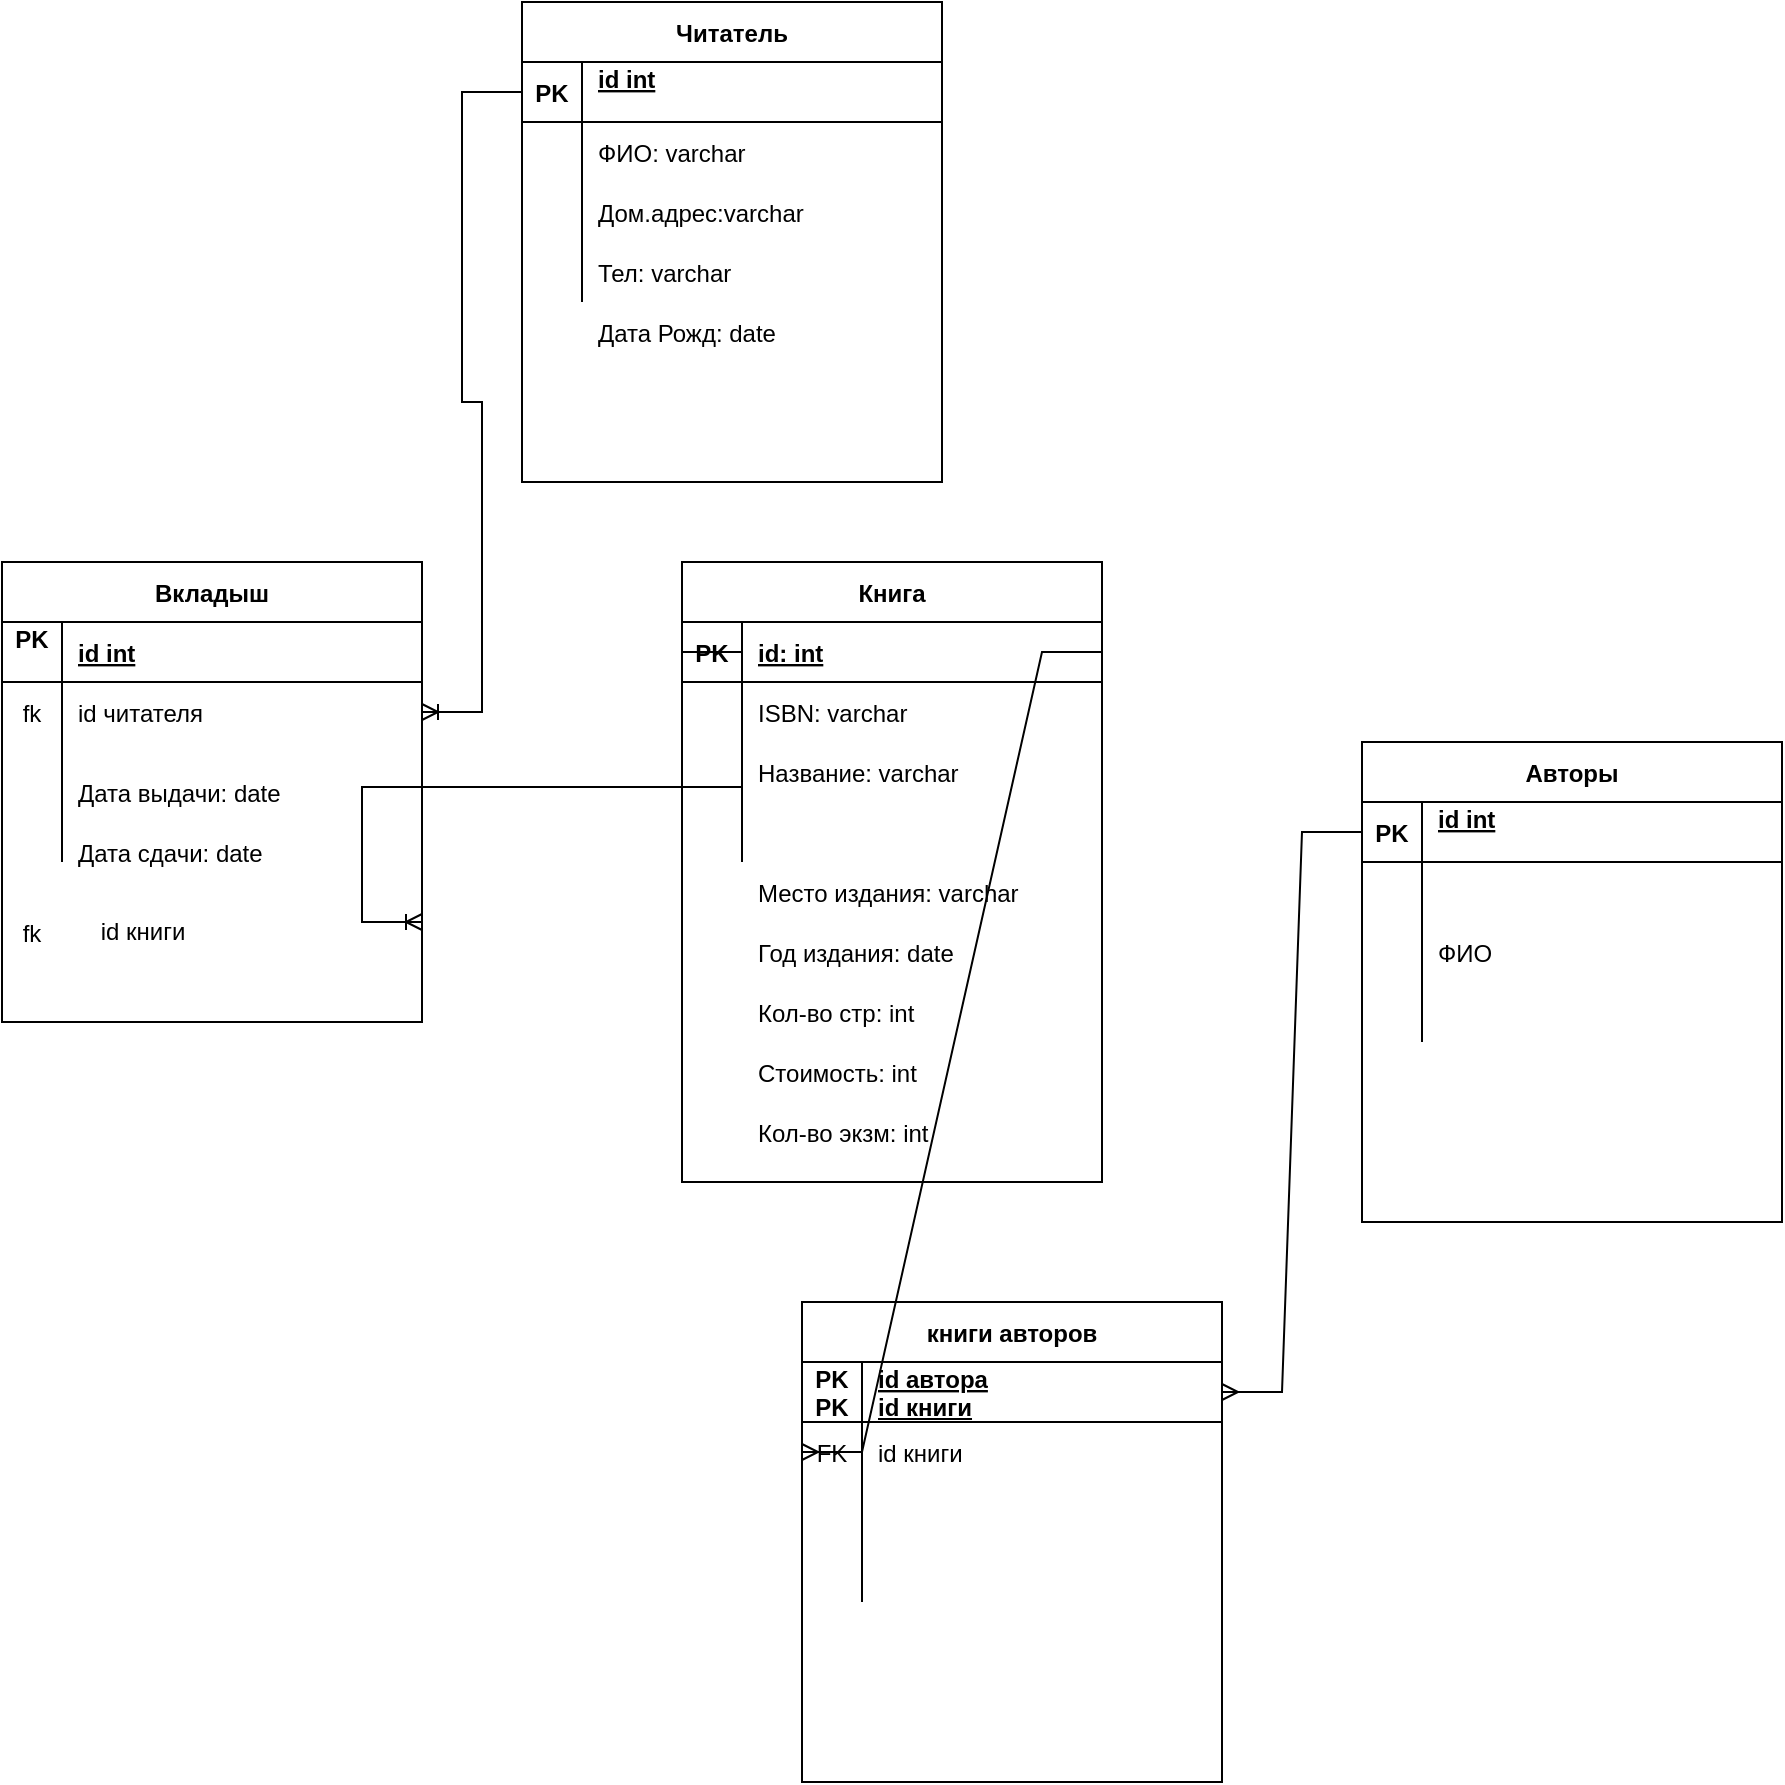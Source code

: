 <mxfile version="17.4.5" type="device"><diagram id="1EvcG0rlY7mXOaj0_oLK" name="Page-1"><mxGraphModel dx="1056" dy="125" grid="1" gridSize="10" guides="1" tooltips="1" connect="1" arrows="1" fold="1" page="1" pageScale="1" pageWidth="827" pageHeight="1169" math="0" shadow="0"><root><mxCell id="0"/><mxCell id="1" parent="0"/><mxCell id="jL-hVgekaa3J0rLKVDty-2" value="Читатель" style="shape=table;startSize=30;container=1;collapsible=1;childLayout=tableLayout;fixedRows=1;rowLines=0;fontStyle=1;align=center;resizeLast=1;" vertex="1" parent="1"><mxGeometry x="140" y="20" width="210" height="240" as="geometry"/></mxCell><mxCell id="jL-hVgekaa3J0rLKVDty-3" value="" style="shape=tableRow;horizontal=0;startSize=0;swimlaneHead=0;swimlaneBody=0;fillColor=none;collapsible=0;dropTarget=0;points=[[0,0.5],[1,0.5]];portConstraint=eastwest;top=0;left=0;right=0;bottom=1;" vertex="1" parent="jL-hVgekaa3J0rLKVDty-2"><mxGeometry y="30" width="210" height="30" as="geometry"/></mxCell><mxCell id="jL-hVgekaa3J0rLKVDty-4" value="PK" style="shape=partialRectangle;connectable=0;fillColor=none;top=0;left=0;bottom=0;right=0;fontStyle=1;overflow=hidden;" vertex="1" parent="jL-hVgekaa3J0rLKVDty-3"><mxGeometry width="30" height="30" as="geometry"><mxRectangle width="30" height="30" as="alternateBounds"/></mxGeometry></mxCell><mxCell id="jL-hVgekaa3J0rLKVDty-5" value="id int&#10;" style="shape=partialRectangle;connectable=0;fillColor=none;top=0;left=0;bottom=0;right=0;align=left;spacingLeft=6;fontStyle=5;overflow=hidden;" vertex="1" parent="jL-hVgekaa3J0rLKVDty-3"><mxGeometry x="30" width="180" height="30" as="geometry"><mxRectangle width="180" height="30" as="alternateBounds"/></mxGeometry></mxCell><mxCell id="jL-hVgekaa3J0rLKVDty-6" value="" style="shape=tableRow;horizontal=0;startSize=0;swimlaneHead=0;swimlaneBody=0;fillColor=none;collapsible=0;dropTarget=0;points=[[0,0.5],[1,0.5]];portConstraint=eastwest;top=0;left=0;right=0;bottom=0;" vertex="1" parent="jL-hVgekaa3J0rLKVDty-2"><mxGeometry y="60" width="210" height="30" as="geometry"/></mxCell><mxCell id="jL-hVgekaa3J0rLKVDty-7" value="" style="shape=partialRectangle;connectable=0;fillColor=none;top=0;left=0;bottom=0;right=0;editable=1;overflow=hidden;" vertex="1" parent="jL-hVgekaa3J0rLKVDty-6"><mxGeometry width="30" height="30" as="geometry"><mxRectangle width="30" height="30" as="alternateBounds"/></mxGeometry></mxCell><mxCell id="jL-hVgekaa3J0rLKVDty-8" value="ФИО: varchar" style="shape=partialRectangle;connectable=0;fillColor=none;top=0;left=0;bottom=0;right=0;align=left;spacingLeft=6;overflow=hidden;" vertex="1" parent="jL-hVgekaa3J0rLKVDty-6"><mxGeometry x="30" width="180" height="30" as="geometry"><mxRectangle width="180" height="30" as="alternateBounds"/></mxGeometry></mxCell><mxCell id="jL-hVgekaa3J0rLKVDty-9" value="" style="shape=tableRow;horizontal=0;startSize=0;swimlaneHead=0;swimlaneBody=0;fillColor=none;collapsible=0;dropTarget=0;points=[[0,0.5],[1,0.5]];portConstraint=eastwest;top=0;left=0;right=0;bottom=0;" vertex="1" parent="jL-hVgekaa3J0rLKVDty-2"><mxGeometry y="90" width="210" height="30" as="geometry"/></mxCell><mxCell id="jL-hVgekaa3J0rLKVDty-10" value="" style="shape=partialRectangle;connectable=0;fillColor=none;top=0;left=0;bottom=0;right=0;editable=1;overflow=hidden;" vertex="1" parent="jL-hVgekaa3J0rLKVDty-9"><mxGeometry width="30" height="30" as="geometry"><mxRectangle width="30" height="30" as="alternateBounds"/></mxGeometry></mxCell><mxCell id="jL-hVgekaa3J0rLKVDty-11" value="Дом.адрес:varchar" style="shape=partialRectangle;connectable=0;fillColor=none;top=0;left=0;bottom=0;right=0;align=left;spacingLeft=6;overflow=hidden;" vertex="1" parent="jL-hVgekaa3J0rLKVDty-9"><mxGeometry x="30" width="180" height="30" as="geometry"><mxRectangle width="180" height="30" as="alternateBounds"/></mxGeometry></mxCell><mxCell id="jL-hVgekaa3J0rLKVDty-12" value="" style="shape=tableRow;horizontal=0;startSize=0;swimlaneHead=0;swimlaneBody=0;fillColor=none;collapsible=0;dropTarget=0;points=[[0,0.5],[1,0.5]];portConstraint=eastwest;top=0;left=0;right=0;bottom=0;" vertex="1" parent="jL-hVgekaa3J0rLKVDty-2"><mxGeometry y="120" width="210" height="30" as="geometry"/></mxCell><mxCell id="jL-hVgekaa3J0rLKVDty-13" value="" style="shape=partialRectangle;connectable=0;fillColor=none;top=0;left=0;bottom=0;right=0;editable=1;overflow=hidden;" vertex="1" parent="jL-hVgekaa3J0rLKVDty-12"><mxGeometry width="30" height="30" as="geometry"><mxRectangle width="30" height="30" as="alternateBounds"/></mxGeometry></mxCell><mxCell id="jL-hVgekaa3J0rLKVDty-14" value="Тел: varchar" style="shape=partialRectangle;connectable=0;fillColor=none;top=0;left=0;bottom=0;right=0;align=left;spacingLeft=6;overflow=hidden;" vertex="1" parent="jL-hVgekaa3J0rLKVDty-12"><mxGeometry x="30" width="180" height="30" as="geometry"><mxRectangle width="180" height="30" as="alternateBounds"/></mxGeometry></mxCell><mxCell id="jL-hVgekaa3J0rLKVDty-15" value="Книга" style="shape=table;startSize=30;container=1;collapsible=1;childLayout=tableLayout;fixedRows=1;rowLines=0;fontStyle=1;align=center;resizeLast=1;" vertex="1" parent="1"><mxGeometry x="220" y="300" width="210" height="310" as="geometry"/></mxCell><mxCell id="jL-hVgekaa3J0rLKVDty-16" value="" style="shape=tableRow;horizontal=0;startSize=0;swimlaneHead=0;swimlaneBody=0;fillColor=none;collapsible=0;dropTarget=0;points=[[0,0.5],[1,0.5]];portConstraint=eastwest;top=0;left=0;right=0;bottom=1;" vertex="1" parent="jL-hVgekaa3J0rLKVDty-15"><mxGeometry y="30" width="210" height="30" as="geometry"/></mxCell><mxCell id="jL-hVgekaa3J0rLKVDty-17" value="PK" style="shape=partialRectangle;connectable=0;fillColor=none;top=0;left=0;bottom=0;right=0;fontStyle=1;overflow=hidden;" vertex="1" parent="jL-hVgekaa3J0rLKVDty-16"><mxGeometry width="30" height="30" as="geometry"><mxRectangle width="30" height="30" as="alternateBounds"/></mxGeometry></mxCell><mxCell id="jL-hVgekaa3J0rLKVDty-18" value="id: int" style="shape=partialRectangle;connectable=0;fillColor=none;top=0;left=0;bottom=0;right=0;align=left;spacingLeft=6;fontStyle=5;overflow=hidden;" vertex="1" parent="jL-hVgekaa3J0rLKVDty-16"><mxGeometry x="30" width="180" height="30" as="geometry"><mxRectangle width="180" height="30" as="alternateBounds"/></mxGeometry></mxCell><mxCell id="jL-hVgekaa3J0rLKVDty-19" value="" style="shape=tableRow;horizontal=0;startSize=0;swimlaneHead=0;swimlaneBody=0;fillColor=none;collapsible=0;dropTarget=0;points=[[0,0.5],[1,0.5]];portConstraint=eastwest;top=0;left=0;right=0;bottom=0;" vertex="1" parent="jL-hVgekaa3J0rLKVDty-15"><mxGeometry y="60" width="210" height="30" as="geometry"/></mxCell><mxCell id="jL-hVgekaa3J0rLKVDty-20" value="" style="shape=partialRectangle;connectable=0;fillColor=none;top=0;left=0;bottom=0;right=0;editable=1;overflow=hidden;" vertex="1" parent="jL-hVgekaa3J0rLKVDty-19"><mxGeometry width="30" height="30" as="geometry"><mxRectangle width="30" height="30" as="alternateBounds"/></mxGeometry></mxCell><mxCell id="jL-hVgekaa3J0rLKVDty-21" value="ISBN: varchar" style="shape=partialRectangle;connectable=0;fillColor=none;top=0;left=0;bottom=0;right=0;align=left;spacingLeft=6;overflow=hidden;" vertex="1" parent="jL-hVgekaa3J0rLKVDty-19"><mxGeometry x="30" width="180" height="30" as="geometry"><mxRectangle width="180" height="30" as="alternateBounds"/></mxGeometry></mxCell><mxCell id="jL-hVgekaa3J0rLKVDty-22" value="" style="shape=tableRow;horizontal=0;startSize=0;swimlaneHead=0;swimlaneBody=0;fillColor=none;collapsible=0;dropTarget=0;points=[[0,0.5],[1,0.5]];portConstraint=eastwest;top=0;left=0;right=0;bottom=0;" vertex="1" parent="jL-hVgekaa3J0rLKVDty-15"><mxGeometry y="90" width="210" height="30" as="geometry"/></mxCell><mxCell id="jL-hVgekaa3J0rLKVDty-23" value="" style="shape=partialRectangle;connectable=0;fillColor=none;top=0;left=0;bottom=0;right=0;editable=1;overflow=hidden;" vertex="1" parent="jL-hVgekaa3J0rLKVDty-22"><mxGeometry width="30" height="30" as="geometry"><mxRectangle width="30" height="30" as="alternateBounds"/></mxGeometry></mxCell><mxCell id="jL-hVgekaa3J0rLKVDty-24" value="Название: varchar" style="shape=partialRectangle;connectable=0;fillColor=none;top=0;left=0;bottom=0;right=0;align=left;spacingLeft=6;overflow=hidden;" vertex="1" parent="jL-hVgekaa3J0rLKVDty-22"><mxGeometry x="30" width="180" height="30" as="geometry"><mxRectangle width="180" height="30" as="alternateBounds"/></mxGeometry></mxCell><mxCell id="jL-hVgekaa3J0rLKVDty-25" value="" style="shape=tableRow;horizontal=0;startSize=0;swimlaneHead=0;swimlaneBody=0;fillColor=none;collapsible=0;dropTarget=0;points=[[0,0.5],[1,0.5]];portConstraint=eastwest;top=0;left=0;right=0;bottom=0;" vertex="1" parent="jL-hVgekaa3J0rLKVDty-15"><mxGeometry y="120" width="210" height="30" as="geometry"/></mxCell><mxCell id="jL-hVgekaa3J0rLKVDty-26" value="" style="shape=partialRectangle;connectable=0;fillColor=none;top=0;left=0;bottom=0;right=0;editable=1;overflow=hidden;" vertex="1" parent="jL-hVgekaa3J0rLKVDty-25"><mxGeometry width="30" height="30" as="geometry"><mxRectangle width="30" height="30" as="alternateBounds"/></mxGeometry></mxCell><mxCell id="jL-hVgekaa3J0rLKVDty-27" value="" style="shape=partialRectangle;connectable=0;fillColor=none;top=0;left=0;bottom=0;right=0;align=left;spacingLeft=6;overflow=hidden;" vertex="1" parent="jL-hVgekaa3J0rLKVDty-25"><mxGeometry x="30" width="180" height="30" as="geometry"><mxRectangle width="180" height="30" as="alternateBounds"/></mxGeometry></mxCell><mxCell id="jL-hVgekaa3J0rLKVDty-41" value="Дата Рожд: date" style="shape=partialRectangle;connectable=0;fillColor=none;top=0;left=0;bottom=0;right=0;align=left;spacingLeft=6;overflow=hidden;" vertex="1" parent="1"><mxGeometry x="170" y="170" width="180" height="30" as="geometry"><mxRectangle width="180" height="30" as="alternateBounds"/></mxGeometry></mxCell><mxCell id="jL-hVgekaa3J0rLKVDty-42" value="Место издания: varchar" style="shape=partialRectangle;connectable=0;fillColor=none;top=0;left=0;bottom=0;right=0;align=left;spacingLeft=6;overflow=hidden;" vertex="1" parent="1"><mxGeometry x="250" y="450" width="180" height="30" as="geometry"><mxRectangle width="180" height="30" as="alternateBounds"/></mxGeometry></mxCell><mxCell id="jL-hVgekaa3J0rLKVDty-43" value="Год издания: date" style="shape=partialRectangle;connectable=0;fillColor=none;top=0;left=0;bottom=0;right=0;align=left;spacingLeft=6;overflow=hidden;" vertex="1" parent="1"><mxGeometry x="250" y="480" width="180" height="30" as="geometry"><mxRectangle width="180" height="30" as="alternateBounds"/></mxGeometry></mxCell><mxCell id="jL-hVgekaa3J0rLKVDty-44" value="Кол-во стр: int" style="shape=partialRectangle;connectable=0;fillColor=none;top=0;left=0;bottom=0;right=0;align=left;spacingLeft=6;overflow=hidden;" vertex="1" parent="1"><mxGeometry x="250" y="510" width="180" height="30" as="geometry"><mxRectangle width="180" height="30" as="alternateBounds"/></mxGeometry></mxCell><mxCell id="jL-hVgekaa3J0rLKVDty-45" value="Стоимость: int" style="shape=partialRectangle;connectable=0;fillColor=none;top=0;left=0;bottom=0;right=0;align=left;spacingLeft=6;overflow=hidden;" vertex="1" parent="1"><mxGeometry x="250" y="540" width="180" height="30" as="geometry"><mxRectangle width="180" height="30" as="alternateBounds"/></mxGeometry></mxCell><mxCell id="jL-hVgekaa3J0rLKVDty-46" value="Кол-во экзм: int" style="shape=partialRectangle;connectable=0;fillColor=none;top=0;left=0;bottom=0;right=0;align=left;spacingLeft=6;overflow=hidden;" vertex="1" parent="1"><mxGeometry x="250" y="570" width="180" height="30" as="geometry"><mxRectangle width="180" height="30" as="alternateBounds"/></mxGeometry></mxCell><mxCell id="jL-hVgekaa3J0rLKVDty-49" value="Вкладыш" style="shape=table;startSize=30;container=1;collapsible=1;childLayout=tableLayout;fixedRows=1;rowLines=0;fontStyle=1;align=center;resizeLast=1;" vertex="1" parent="1"><mxGeometry x="-120" y="300" width="210" height="230" as="geometry"/></mxCell><mxCell id="jL-hVgekaa3J0rLKVDty-50" value="" style="shape=tableRow;horizontal=0;startSize=0;swimlaneHead=0;swimlaneBody=0;fillColor=none;collapsible=0;dropTarget=0;points=[[0,0.5],[1,0.5]];portConstraint=eastwest;top=0;left=0;right=0;bottom=1;" vertex="1" parent="jL-hVgekaa3J0rLKVDty-49"><mxGeometry y="30" width="210" height="30" as="geometry"/></mxCell><mxCell id="jL-hVgekaa3J0rLKVDty-51" value="PK&#10;" style="shape=partialRectangle;connectable=0;fillColor=none;top=0;left=0;bottom=0;right=0;fontStyle=1;overflow=hidden;" vertex="1" parent="jL-hVgekaa3J0rLKVDty-50"><mxGeometry width="30" height="30" as="geometry"><mxRectangle width="30" height="30" as="alternateBounds"/></mxGeometry></mxCell><mxCell id="jL-hVgekaa3J0rLKVDty-52" value="id int" style="shape=partialRectangle;connectable=0;fillColor=none;top=0;left=0;bottom=0;right=0;align=left;spacingLeft=6;fontStyle=5;overflow=hidden;" vertex="1" parent="jL-hVgekaa3J0rLKVDty-50"><mxGeometry x="30" width="180" height="30" as="geometry"><mxRectangle width="180" height="30" as="alternateBounds"/></mxGeometry></mxCell><mxCell id="jL-hVgekaa3J0rLKVDty-53" value="" style="shape=tableRow;horizontal=0;startSize=0;swimlaneHead=0;swimlaneBody=0;fillColor=none;collapsible=0;dropTarget=0;points=[[0,0.5],[1,0.5]];portConstraint=eastwest;top=0;left=0;right=0;bottom=0;" vertex="1" parent="jL-hVgekaa3J0rLKVDty-49"><mxGeometry y="60" width="210" height="30" as="geometry"/></mxCell><mxCell id="jL-hVgekaa3J0rLKVDty-54" value="fk" style="shape=partialRectangle;connectable=0;fillColor=none;top=0;left=0;bottom=0;right=0;editable=1;overflow=hidden;" vertex="1" parent="jL-hVgekaa3J0rLKVDty-53"><mxGeometry width="30" height="30" as="geometry"><mxRectangle width="30" height="30" as="alternateBounds"/></mxGeometry></mxCell><mxCell id="jL-hVgekaa3J0rLKVDty-55" value="id читателя" style="shape=partialRectangle;connectable=0;fillColor=none;top=0;left=0;bottom=0;right=0;align=left;spacingLeft=6;overflow=hidden;" vertex="1" parent="jL-hVgekaa3J0rLKVDty-53"><mxGeometry x="30" width="180" height="30" as="geometry"><mxRectangle width="180" height="30" as="alternateBounds"/></mxGeometry></mxCell><mxCell id="jL-hVgekaa3J0rLKVDty-56" value="" style="shape=tableRow;horizontal=0;startSize=0;swimlaneHead=0;swimlaneBody=0;fillColor=none;collapsible=0;dropTarget=0;points=[[0,0.5],[1,0.5]];portConstraint=eastwest;top=0;left=0;right=0;bottom=0;" vertex="1" parent="jL-hVgekaa3J0rLKVDty-49"><mxGeometry y="90" width="210" height="30" as="geometry"/></mxCell><mxCell id="jL-hVgekaa3J0rLKVDty-57" value="" style="shape=partialRectangle;connectable=0;fillColor=none;top=0;left=0;bottom=0;right=0;editable=1;overflow=hidden;" vertex="1" parent="jL-hVgekaa3J0rLKVDty-56"><mxGeometry width="30" height="30" as="geometry"><mxRectangle width="30" height="30" as="alternateBounds"/></mxGeometry></mxCell><mxCell id="jL-hVgekaa3J0rLKVDty-58" value="" style="shape=partialRectangle;connectable=0;fillColor=none;top=0;left=0;bottom=0;right=0;align=left;spacingLeft=6;overflow=hidden;" vertex="1" parent="jL-hVgekaa3J0rLKVDty-56"><mxGeometry x="30" width="180" height="30" as="geometry"><mxRectangle width="180" height="30" as="alternateBounds"/></mxGeometry></mxCell><mxCell id="jL-hVgekaa3J0rLKVDty-59" value="" style="shape=tableRow;horizontal=0;startSize=0;swimlaneHead=0;swimlaneBody=0;fillColor=none;collapsible=0;dropTarget=0;points=[[0,0.5],[1,0.5]];portConstraint=eastwest;top=0;left=0;right=0;bottom=0;" vertex="1" parent="jL-hVgekaa3J0rLKVDty-49"><mxGeometry y="120" width="210" height="30" as="geometry"/></mxCell><mxCell id="jL-hVgekaa3J0rLKVDty-60" value="" style="shape=partialRectangle;connectable=0;fillColor=none;top=0;left=0;bottom=0;right=0;editable=1;overflow=hidden;" vertex="1" parent="jL-hVgekaa3J0rLKVDty-59"><mxGeometry width="30" height="30" as="geometry"><mxRectangle width="30" height="30" as="alternateBounds"/></mxGeometry></mxCell><mxCell id="jL-hVgekaa3J0rLKVDty-61" value="" style="shape=partialRectangle;connectable=0;fillColor=none;top=0;left=0;bottom=0;right=0;align=left;spacingLeft=6;overflow=hidden;" vertex="1" parent="jL-hVgekaa3J0rLKVDty-59"><mxGeometry x="30" width="180" height="30" as="geometry"><mxRectangle width="180" height="30" as="alternateBounds"/></mxGeometry></mxCell><mxCell id="jL-hVgekaa3J0rLKVDty-66" value="Дата выдачи: date" style="shape=partialRectangle;connectable=0;fillColor=none;top=0;left=0;bottom=0;right=0;align=left;spacingLeft=6;overflow=hidden;" vertex="1" parent="1"><mxGeometry x="-90" y="400" width="180" height="30" as="geometry"><mxRectangle width="180" height="30" as="alternateBounds"/></mxGeometry></mxCell><mxCell id="jL-hVgekaa3J0rLKVDty-67" value="Дата сдачи: date" style="shape=partialRectangle;connectable=0;fillColor=none;top=0;left=0;bottom=0;right=0;align=left;spacingLeft=6;overflow=hidden;" vertex="1" parent="1"><mxGeometry x="-90" y="430" width="180" height="30" as="geometry"><mxRectangle width="180" height="30" as="alternateBounds"/></mxGeometry></mxCell><mxCell id="jL-hVgekaa3J0rLKVDty-68" value="" style="edgeStyle=entityRelationEdgeStyle;fontSize=12;html=1;endArrow=ERoneToMany;rounded=0;exitX=0;exitY=0.5;exitDx=0;exitDy=0;" edge="1" parent="1" source="jL-hVgekaa3J0rLKVDty-16"><mxGeometry width="100" height="100" relative="1" as="geometry"><mxPoint x="180" y="340" as="sourcePoint"/><mxPoint x="90" y="480" as="targetPoint"/></mxGeometry></mxCell><mxCell id="jL-hVgekaa3J0rLKVDty-69" value="" style="edgeStyle=entityRelationEdgeStyle;fontSize=12;html=1;endArrow=ERoneToMany;rounded=0;entryX=1;entryY=0.5;entryDx=0;entryDy=0;exitX=0;exitY=0.5;exitDx=0;exitDy=0;" edge="1" parent="1" source="jL-hVgekaa3J0rLKVDty-3" target="jL-hVgekaa3J0rLKVDty-53"><mxGeometry width="100" height="100" relative="1" as="geometry"><mxPoint x="70" y="210" as="sourcePoint"/><mxPoint x="98.74" y="377" as="targetPoint"/></mxGeometry></mxCell><mxCell id="jL-hVgekaa3J0rLKVDty-71" value="id книги" style="text;html=1;align=center;verticalAlign=middle;resizable=0;points=[];autosize=1;strokeColor=none;fillColor=none;" vertex="1" parent="1"><mxGeometry x="-80" y="475" width="60" height="20" as="geometry"/></mxCell><mxCell id="jL-hVgekaa3J0rLKVDty-72" value="fk" style="shape=partialRectangle;connectable=0;fillColor=none;top=0;left=0;bottom=0;right=0;editable=1;overflow=hidden;" vertex="1" parent="1"><mxGeometry x="-120" y="470" width="30" height="30" as="geometry"><mxRectangle width="30" height="30" as="alternateBounds"/></mxGeometry></mxCell><mxCell id="jL-hVgekaa3J0rLKVDty-86" value="Авторы" style="shape=table;startSize=30;container=1;collapsible=1;childLayout=tableLayout;fixedRows=1;rowLines=0;fontStyle=1;align=center;resizeLast=1;" vertex="1" parent="1"><mxGeometry x="560" y="390" width="210" height="240" as="geometry"/></mxCell><mxCell id="jL-hVgekaa3J0rLKVDty-87" value="" style="shape=tableRow;horizontal=0;startSize=0;swimlaneHead=0;swimlaneBody=0;fillColor=none;collapsible=0;dropTarget=0;points=[[0,0.5],[1,0.5]];portConstraint=eastwest;top=0;left=0;right=0;bottom=1;" vertex="1" parent="jL-hVgekaa3J0rLKVDty-86"><mxGeometry y="30" width="210" height="30" as="geometry"/></mxCell><mxCell id="jL-hVgekaa3J0rLKVDty-88" value="PK" style="shape=partialRectangle;connectable=0;fillColor=none;top=0;left=0;bottom=0;right=0;fontStyle=1;overflow=hidden;" vertex="1" parent="jL-hVgekaa3J0rLKVDty-87"><mxGeometry width="30" height="30" as="geometry"><mxRectangle width="30" height="30" as="alternateBounds"/></mxGeometry></mxCell><mxCell id="jL-hVgekaa3J0rLKVDty-89" value="id int&#10;" style="shape=partialRectangle;connectable=0;fillColor=none;top=0;left=0;bottom=0;right=0;align=left;spacingLeft=6;fontStyle=5;overflow=hidden;" vertex="1" parent="jL-hVgekaa3J0rLKVDty-87"><mxGeometry x="30" width="180" height="30" as="geometry"><mxRectangle width="180" height="30" as="alternateBounds"/></mxGeometry></mxCell><mxCell id="jL-hVgekaa3J0rLKVDty-90" value="" style="shape=tableRow;horizontal=0;startSize=0;swimlaneHead=0;swimlaneBody=0;fillColor=none;collapsible=0;dropTarget=0;points=[[0,0.5],[1,0.5]];portConstraint=eastwest;top=0;left=0;right=0;bottom=0;" vertex="1" parent="jL-hVgekaa3J0rLKVDty-86"><mxGeometry y="60" width="210" height="30" as="geometry"/></mxCell><mxCell id="jL-hVgekaa3J0rLKVDty-91" value="" style="shape=partialRectangle;connectable=0;fillColor=none;top=0;left=0;bottom=0;right=0;editable=1;overflow=hidden;" vertex="1" parent="jL-hVgekaa3J0rLKVDty-90"><mxGeometry width="30" height="30" as="geometry"><mxRectangle width="30" height="30" as="alternateBounds"/></mxGeometry></mxCell><mxCell id="jL-hVgekaa3J0rLKVDty-92" value="" style="shape=partialRectangle;connectable=0;fillColor=none;top=0;left=0;bottom=0;right=0;align=left;spacingLeft=6;overflow=hidden;" vertex="1" parent="jL-hVgekaa3J0rLKVDty-90"><mxGeometry x="30" width="180" height="30" as="geometry"><mxRectangle width="180" height="30" as="alternateBounds"/></mxGeometry></mxCell><mxCell id="jL-hVgekaa3J0rLKVDty-93" value="" style="shape=tableRow;horizontal=0;startSize=0;swimlaneHead=0;swimlaneBody=0;fillColor=none;collapsible=0;dropTarget=0;points=[[0,0.5],[1,0.5]];portConstraint=eastwest;top=0;left=0;right=0;bottom=0;" vertex="1" parent="jL-hVgekaa3J0rLKVDty-86"><mxGeometry y="90" width="210" height="30" as="geometry"/></mxCell><mxCell id="jL-hVgekaa3J0rLKVDty-94" value="" style="shape=partialRectangle;connectable=0;fillColor=none;top=0;left=0;bottom=0;right=0;editable=1;overflow=hidden;" vertex="1" parent="jL-hVgekaa3J0rLKVDty-93"><mxGeometry width="30" height="30" as="geometry"><mxRectangle width="30" height="30" as="alternateBounds"/></mxGeometry></mxCell><mxCell id="jL-hVgekaa3J0rLKVDty-95" value="ФИО" style="shape=partialRectangle;connectable=0;fillColor=none;top=0;left=0;bottom=0;right=0;align=left;spacingLeft=6;overflow=hidden;" vertex="1" parent="jL-hVgekaa3J0rLKVDty-93"><mxGeometry x="30" width="180" height="30" as="geometry"><mxRectangle width="180" height="30" as="alternateBounds"/></mxGeometry></mxCell><mxCell id="jL-hVgekaa3J0rLKVDty-96" value="" style="shape=tableRow;horizontal=0;startSize=0;swimlaneHead=0;swimlaneBody=0;fillColor=none;collapsible=0;dropTarget=0;points=[[0,0.5],[1,0.5]];portConstraint=eastwest;top=0;left=0;right=0;bottom=0;" vertex="1" parent="jL-hVgekaa3J0rLKVDty-86"><mxGeometry y="120" width="210" height="30" as="geometry"/></mxCell><mxCell id="jL-hVgekaa3J0rLKVDty-97" value="" style="shape=partialRectangle;connectable=0;fillColor=none;top=0;left=0;bottom=0;right=0;editable=1;overflow=hidden;" vertex="1" parent="jL-hVgekaa3J0rLKVDty-96"><mxGeometry width="30" height="30" as="geometry"><mxRectangle width="30" height="30" as="alternateBounds"/></mxGeometry></mxCell><mxCell id="jL-hVgekaa3J0rLKVDty-98" value="" style="shape=partialRectangle;connectable=0;fillColor=none;top=0;left=0;bottom=0;right=0;align=left;spacingLeft=6;overflow=hidden;" vertex="1" parent="jL-hVgekaa3J0rLKVDty-96"><mxGeometry x="30" width="180" height="30" as="geometry"><mxRectangle width="180" height="30" as="alternateBounds"/></mxGeometry></mxCell><mxCell id="jL-hVgekaa3J0rLKVDty-100" value="книги авторов" style="shape=table;startSize=30;container=1;collapsible=1;childLayout=tableLayout;fixedRows=1;rowLines=0;fontStyle=1;align=center;resizeLast=1;" vertex="1" parent="1"><mxGeometry x="280" y="670" width="210" height="240" as="geometry"/></mxCell><mxCell id="jL-hVgekaa3J0rLKVDty-101" value="" style="shape=tableRow;horizontal=0;startSize=0;swimlaneHead=0;swimlaneBody=0;fillColor=none;collapsible=0;dropTarget=0;points=[[0,0.5],[1,0.5]];portConstraint=eastwest;top=0;left=0;right=0;bottom=1;" vertex="1" parent="jL-hVgekaa3J0rLKVDty-100"><mxGeometry y="30" width="210" height="30" as="geometry"/></mxCell><mxCell id="jL-hVgekaa3J0rLKVDty-102" value="PK&#10;PK" style="shape=partialRectangle;connectable=0;fillColor=none;top=0;left=0;bottom=0;right=0;fontStyle=1;overflow=hidden;" vertex="1" parent="jL-hVgekaa3J0rLKVDty-101"><mxGeometry width="30" height="30" as="geometry"><mxRectangle width="30" height="30" as="alternateBounds"/></mxGeometry></mxCell><mxCell id="jL-hVgekaa3J0rLKVDty-103" value="id автора&#10;id книги" style="shape=partialRectangle;connectable=0;fillColor=none;top=0;left=0;bottom=0;right=0;align=left;spacingLeft=6;fontStyle=5;overflow=hidden;" vertex="1" parent="jL-hVgekaa3J0rLKVDty-101"><mxGeometry x="30" width="180" height="30" as="geometry"><mxRectangle width="180" height="30" as="alternateBounds"/></mxGeometry></mxCell><mxCell id="jL-hVgekaa3J0rLKVDty-104" value="" style="shape=tableRow;horizontal=0;startSize=0;swimlaneHead=0;swimlaneBody=0;fillColor=none;collapsible=0;dropTarget=0;points=[[0,0.5],[1,0.5]];portConstraint=eastwest;top=0;left=0;right=0;bottom=0;" vertex="1" parent="jL-hVgekaa3J0rLKVDty-100"><mxGeometry y="60" width="210" height="30" as="geometry"/></mxCell><mxCell id="jL-hVgekaa3J0rLKVDty-105" value="FK" style="shape=partialRectangle;connectable=0;fillColor=none;top=0;left=0;bottom=0;right=0;editable=1;overflow=hidden;" vertex="1" parent="jL-hVgekaa3J0rLKVDty-104"><mxGeometry width="30" height="30" as="geometry"><mxRectangle width="30" height="30" as="alternateBounds"/></mxGeometry></mxCell><mxCell id="jL-hVgekaa3J0rLKVDty-106" value="id книги" style="shape=partialRectangle;connectable=0;fillColor=none;top=0;left=0;bottom=0;right=0;align=left;spacingLeft=6;overflow=hidden;" vertex="1" parent="jL-hVgekaa3J0rLKVDty-104"><mxGeometry x="30" width="180" height="30" as="geometry"><mxRectangle width="180" height="30" as="alternateBounds"/></mxGeometry></mxCell><mxCell id="jL-hVgekaa3J0rLKVDty-107" value="" style="shape=tableRow;horizontal=0;startSize=0;swimlaneHead=0;swimlaneBody=0;fillColor=none;collapsible=0;dropTarget=0;points=[[0,0.5],[1,0.5]];portConstraint=eastwest;top=0;left=0;right=0;bottom=0;" vertex="1" parent="jL-hVgekaa3J0rLKVDty-100"><mxGeometry y="90" width="210" height="30" as="geometry"/></mxCell><mxCell id="jL-hVgekaa3J0rLKVDty-108" value="" style="shape=partialRectangle;connectable=0;fillColor=none;top=0;left=0;bottom=0;right=0;editable=1;overflow=hidden;" vertex="1" parent="jL-hVgekaa3J0rLKVDty-107"><mxGeometry width="30" height="30" as="geometry"><mxRectangle width="30" height="30" as="alternateBounds"/></mxGeometry></mxCell><mxCell id="jL-hVgekaa3J0rLKVDty-109" value="" style="shape=partialRectangle;connectable=0;fillColor=none;top=0;left=0;bottom=0;right=0;align=left;spacingLeft=6;overflow=hidden;" vertex="1" parent="jL-hVgekaa3J0rLKVDty-107"><mxGeometry x="30" width="180" height="30" as="geometry"><mxRectangle width="180" height="30" as="alternateBounds"/></mxGeometry></mxCell><mxCell id="jL-hVgekaa3J0rLKVDty-110" value="" style="shape=tableRow;horizontal=0;startSize=0;swimlaneHead=0;swimlaneBody=0;fillColor=none;collapsible=0;dropTarget=0;points=[[0,0.5],[1,0.5]];portConstraint=eastwest;top=0;left=0;right=0;bottom=0;" vertex="1" parent="jL-hVgekaa3J0rLKVDty-100"><mxGeometry y="120" width="210" height="30" as="geometry"/></mxCell><mxCell id="jL-hVgekaa3J0rLKVDty-111" value="" style="shape=partialRectangle;connectable=0;fillColor=none;top=0;left=0;bottom=0;right=0;editable=1;overflow=hidden;" vertex="1" parent="jL-hVgekaa3J0rLKVDty-110"><mxGeometry width="30" height="30" as="geometry"><mxRectangle width="30" height="30" as="alternateBounds"/></mxGeometry></mxCell><mxCell id="jL-hVgekaa3J0rLKVDty-112" value="" style="shape=partialRectangle;connectable=0;fillColor=none;top=0;left=0;bottom=0;right=0;align=left;spacingLeft=6;overflow=hidden;" vertex="1" parent="jL-hVgekaa3J0rLKVDty-110"><mxGeometry x="30" width="180" height="30" as="geometry"><mxRectangle width="180" height="30" as="alternateBounds"/></mxGeometry></mxCell><mxCell id="jL-hVgekaa3J0rLKVDty-113" value="" style="edgeStyle=entityRelationEdgeStyle;fontSize=12;html=1;endArrow=ERmany;rounded=0;exitX=0;exitY=0.5;exitDx=0;exitDy=0;entryX=1;entryY=0.5;entryDx=0;entryDy=0;" edge="1" parent="1" source="jL-hVgekaa3J0rLKVDty-87" target="jL-hVgekaa3J0rLKVDty-101"><mxGeometry width="100" height="100" relative="1" as="geometry"><mxPoint x="600" y="880" as="sourcePoint"/><mxPoint x="700" y="780" as="targetPoint"/></mxGeometry></mxCell><mxCell id="jL-hVgekaa3J0rLKVDty-114" value="" style="edgeStyle=entityRelationEdgeStyle;fontSize=12;html=1;endArrow=ERmany;rounded=0;exitX=1;exitY=0.5;exitDx=0;exitDy=0;entryX=0;entryY=0.5;entryDx=0;entryDy=0;" edge="1" parent="1" source="jL-hVgekaa3J0rLKVDty-16" target="jL-hVgekaa3J0rLKVDty-104"><mxGeometry width="100" height="100" relative="1" as="geometry"><mxPoint x="100" y="600" as="sourcePoint"/><mxPoint x="30" y="880" as="targetPoint"/></mxGeometry></mxCell></root></mxGraphModel></diagram></mxfile>